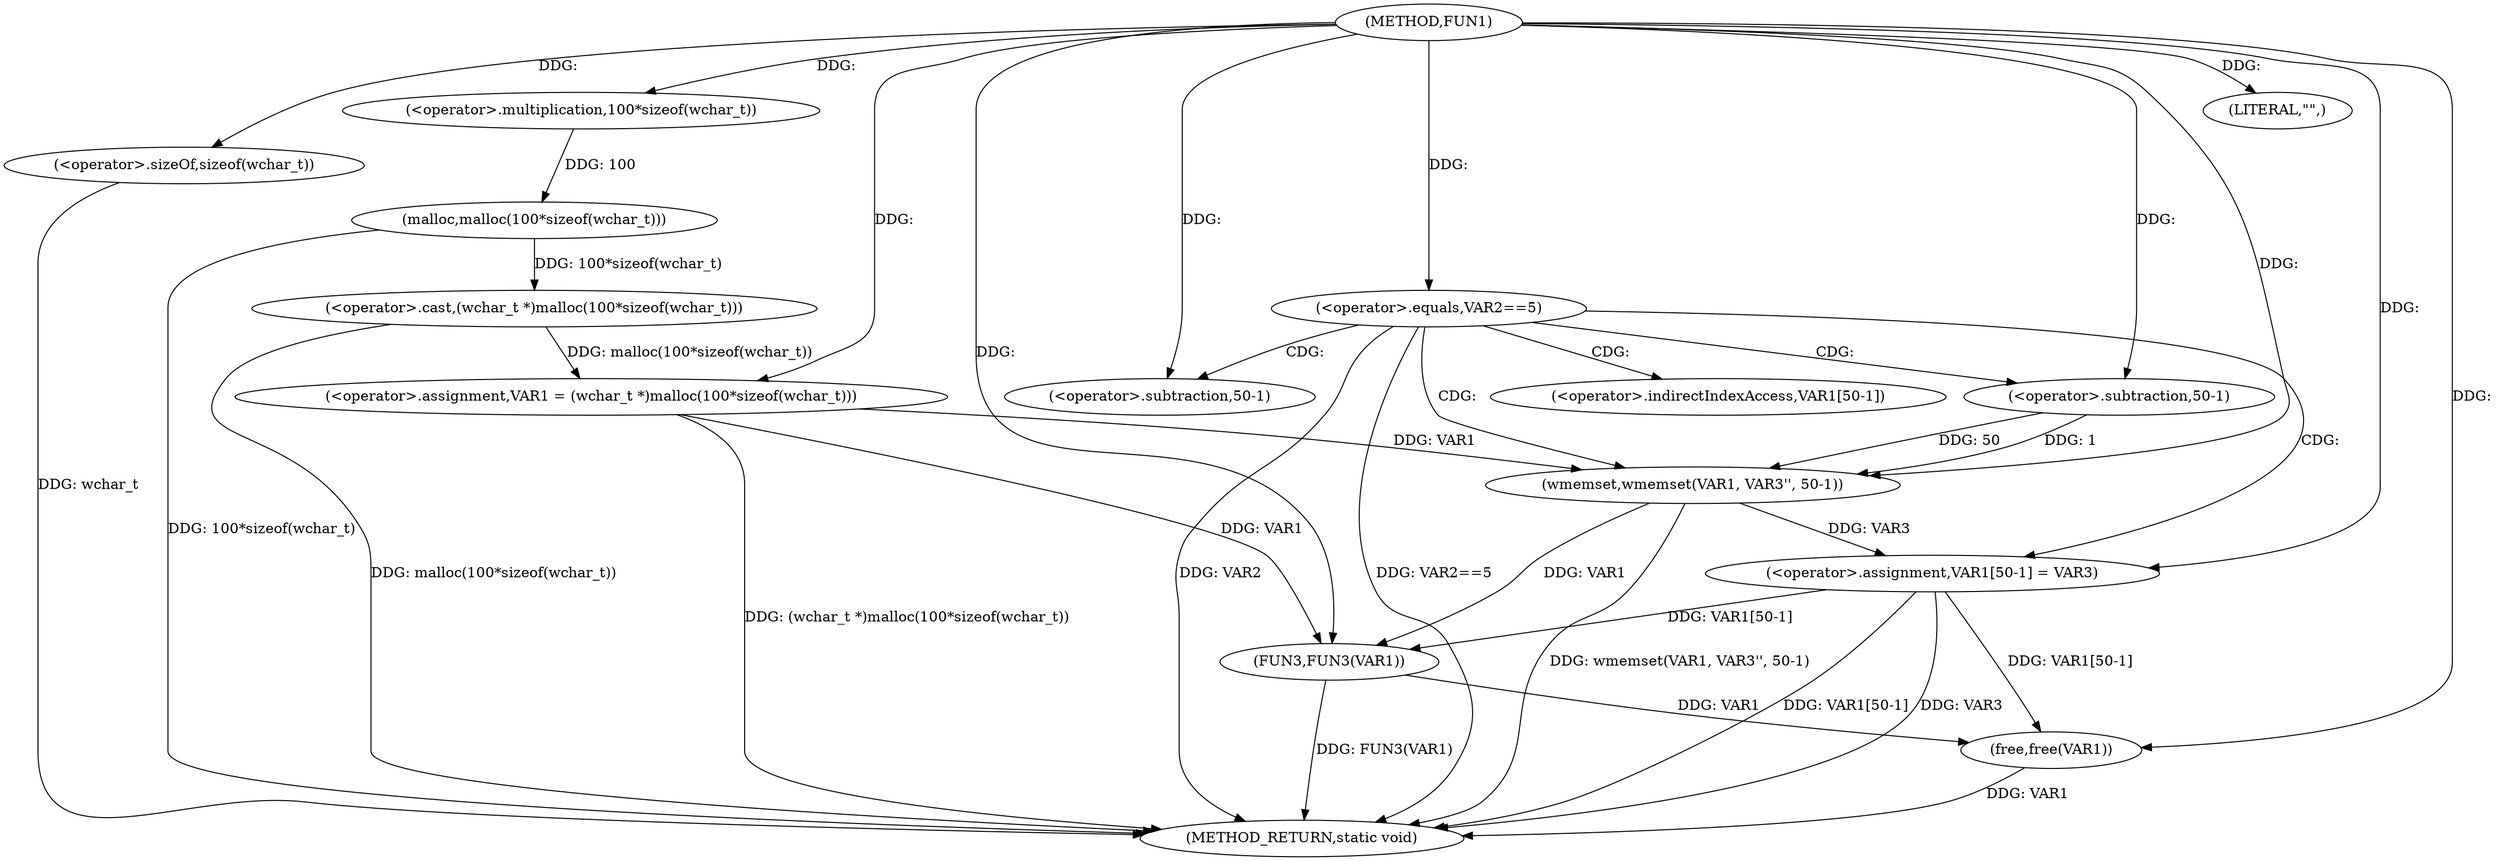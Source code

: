 digraph FUN1 {  
"1000100" [label = "(METHOD,FUN1)" ]
"1000136" [label = "(METHOD_RETURN,static void)" ]
"1000103" [label = "(<operator>.assignment,VAR1 = (wchar_t *)malloc(100*sizeof(wchar_t)))" ]
"1000105" [label = "(<operator>.cast,(wchar_t *)malloc(100*sizeof(wchar_t)))" ]
"1000107" [label = "(malloc,malloc(100*sizeof(wchar_t)))" ]
"1000108" [label = "(<operator>.multiplication,100*sizeof(wchar_t))" ]
"1000110" [label = "(<operator>.sizeOf,sizeof(wchar_t))" ]
"1000113" [label = "(<operator>.equals,VAR2==5)" ]
"1000117" [label = "(wmemset,wmemset(VAR1, VAR3'', 50-1))" ]
"1000120" [label = "(<operator>.subtraction,50-1)" ]
"1000123" [label = "(<operator>.assignment,VAR1[50-1] = VAR3)" ]
"1000126" [label = "(<operator>.subtraction,50-1)" ]
"1000131" [label = "(LITERAL,\"\",)" ]
"1000132" [label = "(FUN3,FUN3(VAR1))" ]
"1000134" [label = "(free,free(VAR1))" ]
"1000124" [label = "(<operator>.indirectIndexAccess,VAR1[50-1])" ]
  "1000117" -> "1000136"  [ label = "DDG: wmemset(VAR1, VAR3'', 50-1)"] 
  "1000107" -> "1000136"  [ label = "DDG: 100*sizeof(wchar_t)"] 
  "1000105" -> "1000136"  [ label = "DDG: malloc(100*sizeof(wchar_t))"] 
  "1000103" -> "1000136"  [ label = "DDG: (wchar_t *)malloc(100*sizeof(wchar_t))"] 
  "1000113" -> "1000136"  [ label = "DDG: VAR2"] 
  "1000110" -> "1000136"  [ label = "DDG: wchar_t"] 
  "1000123" -> "1000136"  [ label = "DDG: VAR1[50-1]"] 
  "1000132" -> "1000136"  [ label = "DDG: FUN3(VAR1)"] 
  "1000123" -> "1000136"  [ label = "DDG: VAR3"] 
  "1000134" -> "1000136"  [ label = "DDG: VAR1"] 
  "1000113" -> "1000136"  [ label = "DDG: VAR2==5"] 
  "1000105" -> "1000103"  [ label = "DDG: malloc(100*sizeof(wchar_t))"] 
  "1000100" -> "1000103"  [ label = "DDG: "] 
  "1000107" -> "1000105"  [ label = "DDG: 100*sizeof(wchar_t)"] 
  "1000108" -> "1000107"  [ label = "DDG: 100"] 
  "1000100" -> "1000108"  [ label = "DDG: "] 
  "1000100" -> "1000110"  [ label = "DDG: "] 
  "1000100" -> "1000113"  [ label = "DDG: "] 
  "1000103" -> "1000117"  [ label = "DDG: VAR1"] 
  "1000100" -> "1000117"  [ label = "DDG: "] 
  "1000120" -> "1000117"  [ label = "DDG: 50"] 
  "1000120" -> "1000117"  [ label = "DDG: 1"] 
  "1000100" -> "1000120"  [ label = "DDG: "] 
  "1000117" -> "1000123"  [ label = "DDG: VAR3"] 
  "1000100" -> "1000123"  [ label = "DDG: "] 
  "1000100" -> "1000126"  [ label = "DDG: "] 
  "1000100" -> "1000131"  [ label = "DDG: "] 
  "1000103" -> "1000132"  [ label = "DDG: VAR1"] 
  "1000117" -> "1000132"  [ label = "DDG: VAR1"] 
  "1000123" -> "1000132"  [ label = "DDG: VAR1[50-1]"] 
  "1000100" -> "1000132"  [ label = "DDG: "] 
  "1000132" -> "1000134"  [ label = "DDG: VAR1"] 
  "1000123" -> "1000134"  [ label = "DDG: VAR1[50-1]"] 
  "1000100" -> "1000134"  [ label = "DDG: "] 
  "1000113" -> "1000123"  [ label = "CDG: "] 
  "1000113" -> "1000124"  [ label = "CDG: "] 
  "1000113" -> "1000120"  [ label = "CDG: "] 
  "1000113" -> "1000117"  [ label = "CDG: "] 
  "1000113" -> "1000126"  [ label = "CDG: "] 
}
